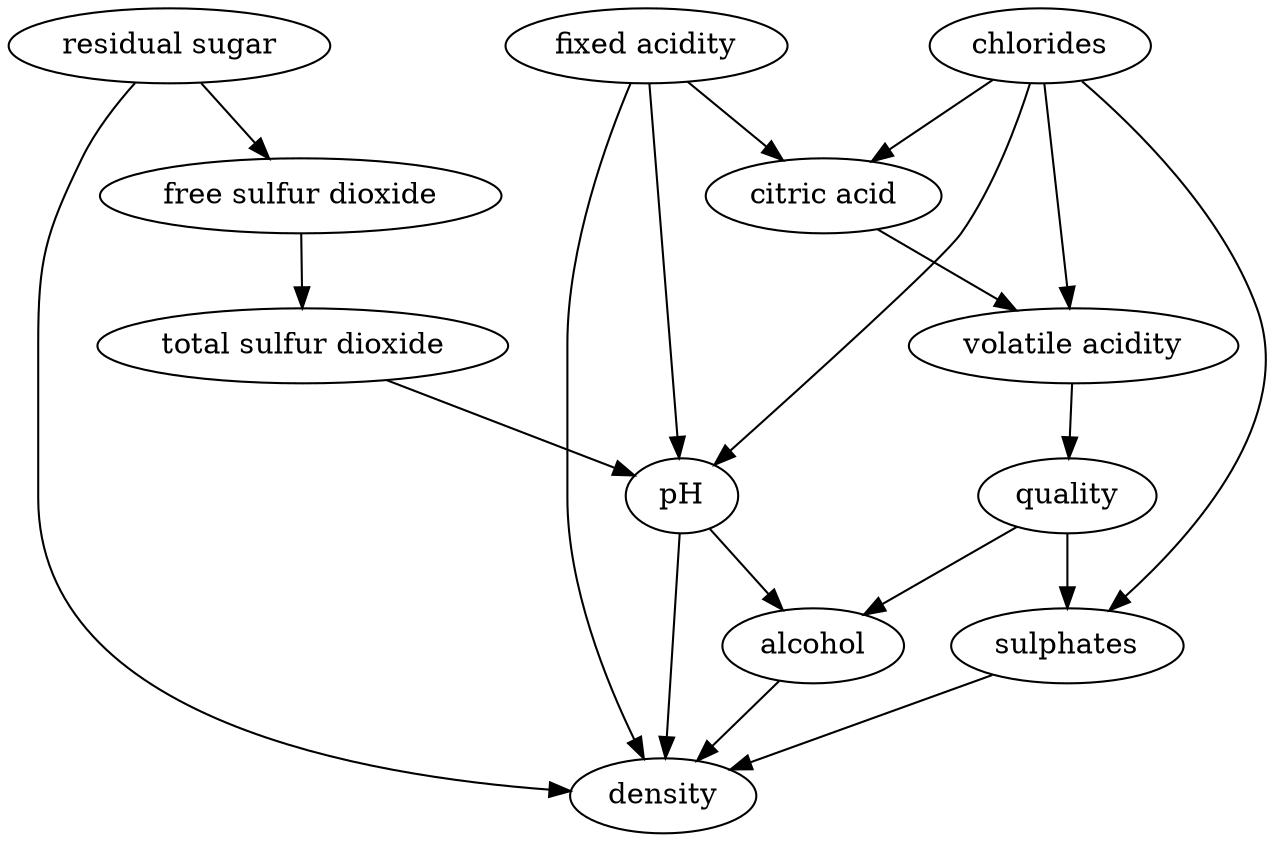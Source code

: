 strict digraph {
	0 [label="fixed acidity"]
	1 [label="volatile acidity"]
	2 [label="citric acid"]
	3 [label="residual sugar"]
	4 [label="chlorides"]
	5 [label="free sulfur dioxide"]
	6 [label="total sulfur dioxide"]
	7 [label="density"]
	8 [label="pH"]
	9 [label="sulphates"]
	10 [label="alcohol"]
	11 [label="quality"]
	0 -> 2
	0 -> 7
	0 -> 8
	1 -> 11
	2 -> 1
	3 -> 5
	3 -> 7
	4 -> 1
	4 -> 2
	4 -> 8
	4 -> 9
	5 -> 6
	6 -> 8
	8 -> 7
	8 -> 10
	9 -> 7
	10 -> 7
	11 -> 9
	11 -> 10
}